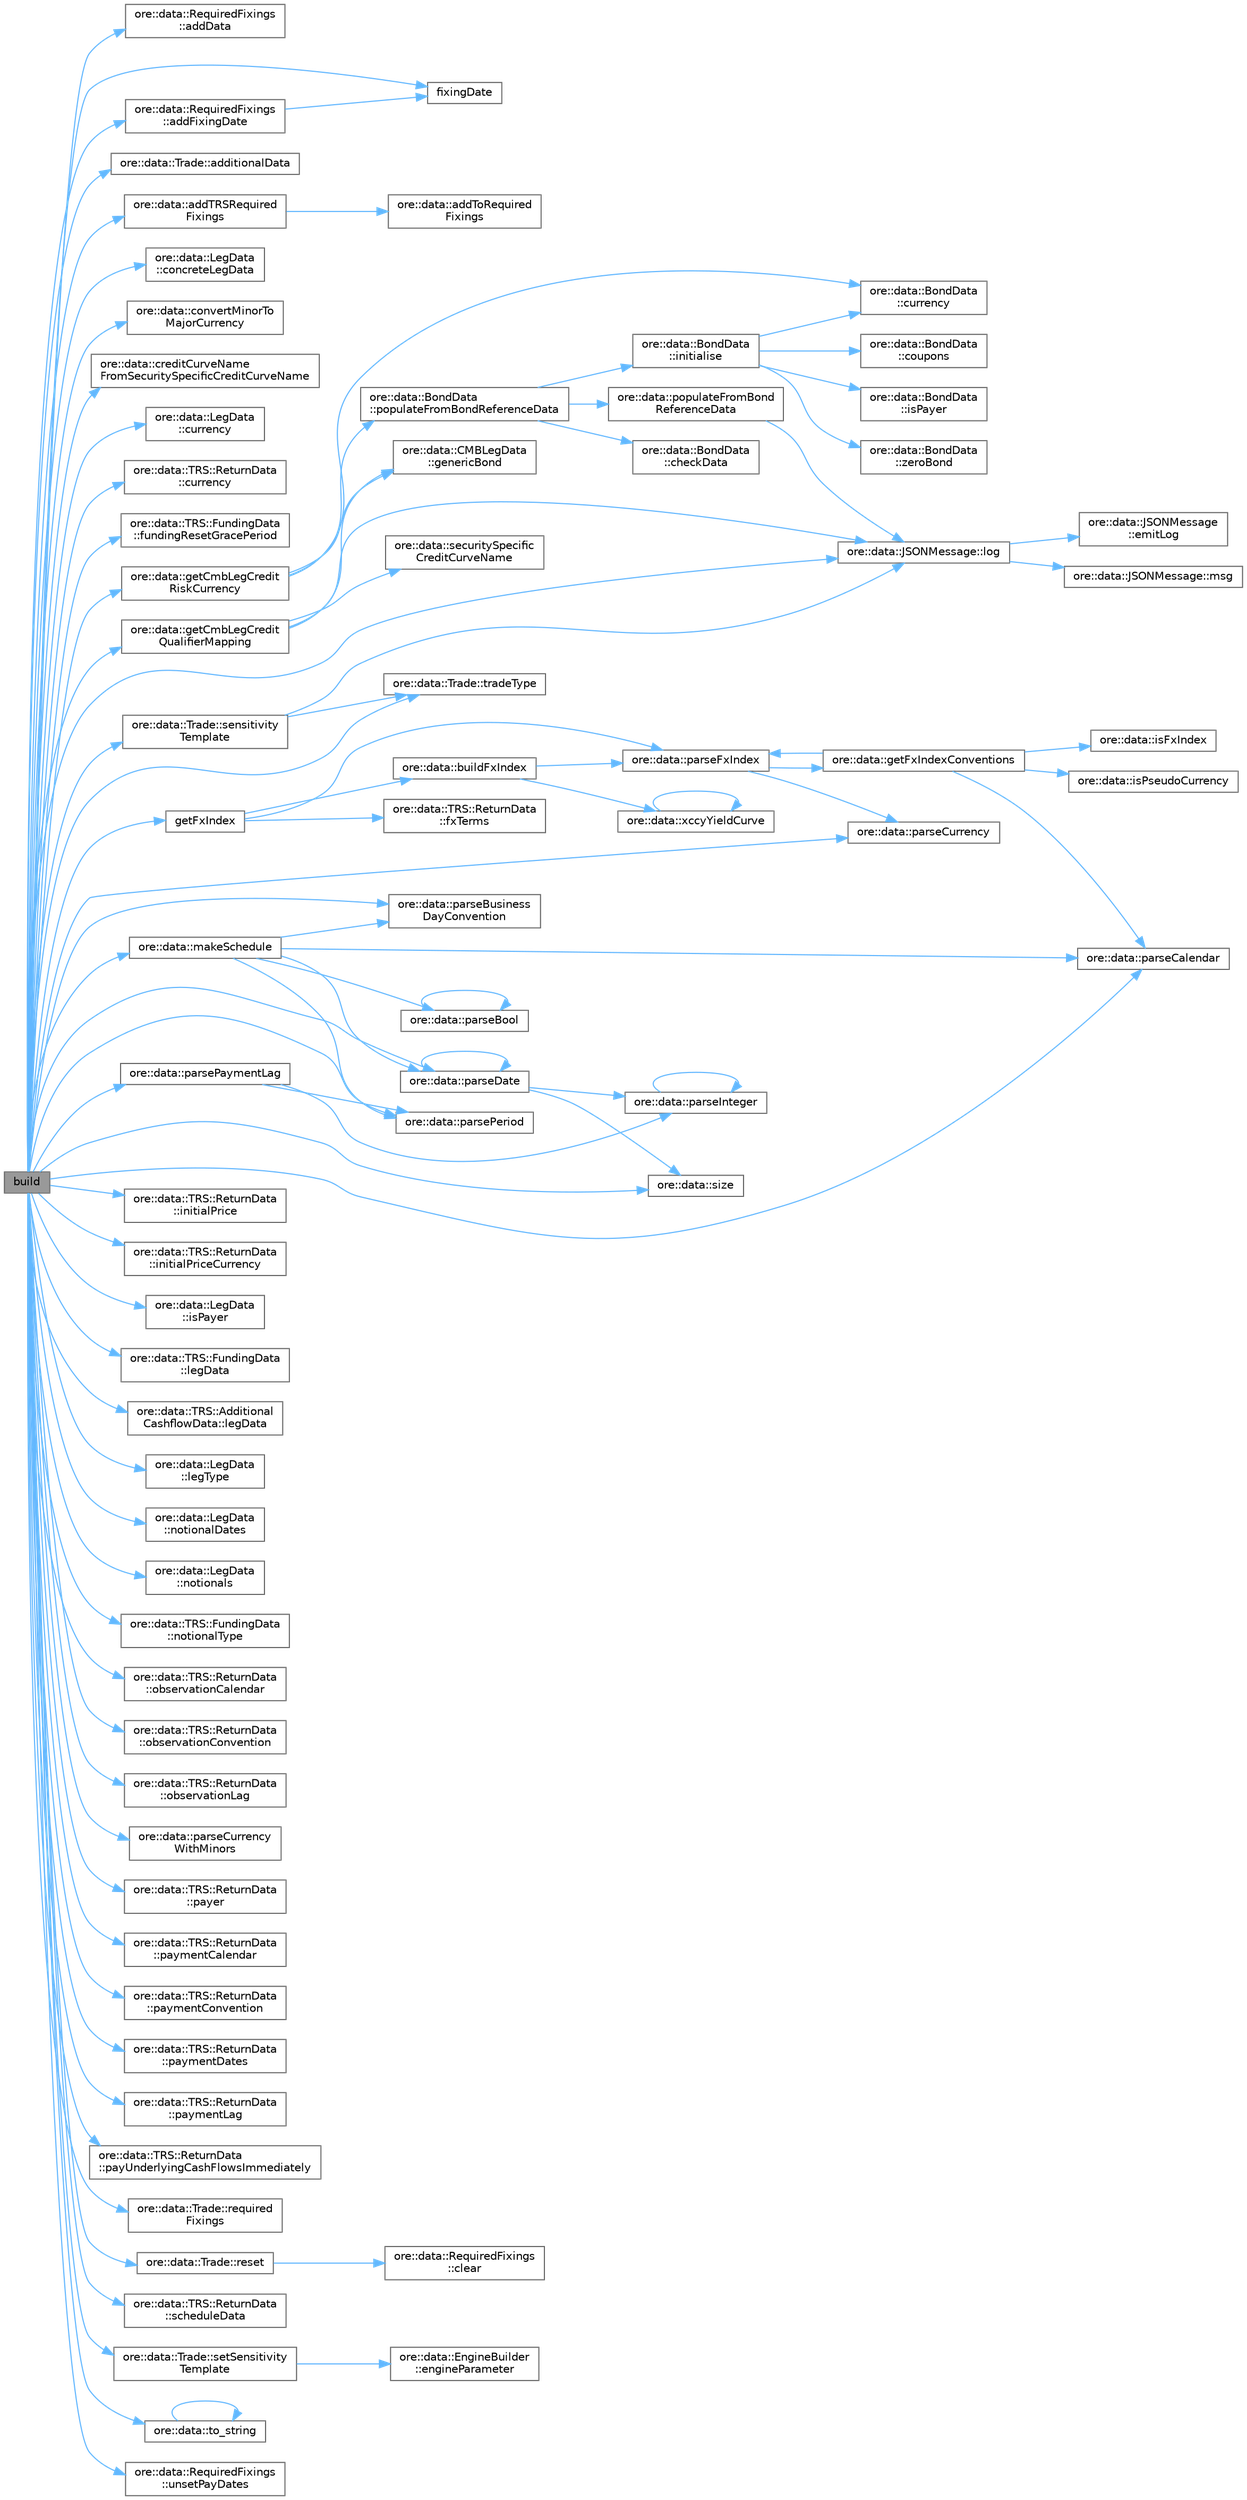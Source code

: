 digraph "build"
{
 // INTERACTIVE_SVG=YES
 // LATEX_PDF_SIZE
  bgcolor="transparent";
  edge [fontname=Helvetica,fontsize=10,labelfontname=Helvetica,labelfontsize=10];
  node [fontname=Helvetica,fontsize=10,shape=box,height=0.2,width=0.4];
  rankdir="LR";
  Node1 [label="build",height=0.2,width=0.4,color="gray40", fillcolor="grey60", style="filled", fontcolor="black",tooltip=" "];
  Node1 -> Node2 [color="steelblue1",style="solid"];
  Node2 [label="ore::data::RequiredFixings\l::addData",height=0.2,width=0.4,color="grey40", fillcolor="white", style="filled",URL="$classore_1_1data_1_1_required_fixings.html#a6239d4397d1d7eb1de886f13bdc8d9d4",tooltip=" "];
  Node1 -> Node3 [color="steelblue1",style="solid"];
  Node3 [label="ore::data::RequiredFixings\l::addFixingDate",height=0.2,width=0.4,color="grey40", fillcolor="white", style="filled",URL="$classore_1_1data_1_1_required_fixings.html#ab7dfe7e5dd7a3d8d8f67fc9096a3c57d",tooltip=" "];
  Node3 -> Node4 [color="steelblue1",style="solid"];
  Node4 [label="fixingDate",height=0.2,width=0.4,color="grey40", fillcolor="white", style="filled",URL="C:/dev/ORE/documentation/QuantExt/doc/quantext.tag$namespace_quant_ext_1_1_zero_inflation.html#a57de786c1c8988b6da9d354282b4b370",tooltip=" "];
  Node1 -> Node5 [color="steelblue1",style="solid"];
  Node5 [label="ore::data::Trade::additionalData",height=0.2,width=0.4,color="grey40", fillcolor="white", style="filled",URL="$classore_1_1data_1_1_trade.html#a919795b8329038a10d1c19250ce113a5",tooltip="returns all additional data returned by the trade once built"];
  Node1 -> Node6 [color="steelblue1",style="solid"];
  Node6 [label="ore::data::addTRSRequired\lFixings",height=0.2,width=0.4,color="grey40", fillcolor="white", style="filled",URL="$namespaceore_1_1data.html#acd1c7bcd9adcad34b44607537d06cd4e",tooltip=" "];
  Node6 -> Node7 [color="steelblue1",style="solid"];
  Node7 [label="ore::data::addToRequired\lFixings",height=0.2,width=0.4,color="grey40", fillcolor="white", style="filled",URL="$namespaceore_1_1data.html#a7453cd5f9e91b39da1712c6207aca462",tooltip=" "];
  Node1 -> Node8 [color="steelblue1",style="solid"];
  Node8 [label="ore::data::LegData\l::concreteLegData",height=0.2,width=0.4,color="grey40", fillcolor="white", style="filled",URL="$classore_1_1data_1_1_leg_data.html#addf7fbf413fc9870bf7c88a4b3904f3c",tooltip=" "];
  Node1 -> Node9 [color="steelblue1",style="solid"];
  Node9 [label="ore::data::convertMinorTo\lMajorCurrency",height=0.2,width=0.4,color="grey40", fillcolor="white", style="filled",URL="$group__utilities.html#ga63a24b69574b9f0dc9f49cddbcaa242e",tooltip="Convert a value from a minor ccy to major."];
  Node1 -> Node10 [color="steelblue1",style="solid"];
  Node10 [label="ore::data::creditCurveName\lFromSecuritySpecificCreditCurveName",height=0.2,width=0.4,color="grey40", fillcolor="white", style="filled",URL="$namespaceore_1_1data.html#a2806a7113af9a0820d45a82e920ed182",tooltip=" "];
  Node1 -> Node11 [color="steelblue1",style="solid"];
  Node11 [label="ore::data::LegData\l::currency",height=0.2,width=0.4,color="grey40", fillcolor="white", style="filled",URL="$classore_1_1data_1_1_leg_data.html#a14dac022d83c5fa9597e6344199a41b6",tooltip=" "];
  Node1 -> Node12 [color="steelblue1",style="solid"];
  Node12 [label="ore::data::TRS::ReturnData\l::currency",height=0.2,width=0.4,color="grey40", fillcolor="white", style="filled",URL="$classore_1_1data_1_1_t_r_s_1_1_return_data.html#a2308ac047ded968a38adfe56f4134813",tooltip=" "];
  Node1 -> Node4 [color="steelblue1",style="solid"];
  Node1 -> Node13 [color="steelblue1",style="solid"];
  Node13 [label="ore::data::TRS::FundingData\l::fundingResetGracePeriod",height=0.2,width=0.4,color="grey40", fillcolor="white", style="filled",URL="$classore_1_1data_1_1_t_r_s_1_1_funding_data.html#af81b4d8b5df761de592c0d466438dd5a",tooltip=" "];
  Node1 -> Node14 [color="steelblue1",style="solid"];
  Node14 [label="ore::data::getCmbLegCredit\lQualifierMapping",height=0.2,width=0.4,color="grey40", fillcolor="white", style="filled",URL="$namespaceore_1_1data.html#a4e852631c6c34458c25d3ed7d116a0d8",tooltip=" "];
  Node14 -> Node15 [color="steelblue1",style="solid"];
  Node15 [label="ore::data::CMBLegData\l::genericBond",height=0.2,width=0.4,color="grey40", fillcolor="white", style="filled",URL="$classore_1_1data_1_1_c_m_b_leg_data.html#a4bec23128f2758d4436034327fbce29d",tooltip=" "];
  Node14 -> Node16 [color="steelblue1",style="solid"];
  Node16 [label="ore::data::JSONMessage::log",height=0.2,width=0.4,color="grey40", fillcolor="white", style="filled",URL="$classore_1_1data_1_1_j_s_o_n_message.html#a5e21eca2668ed948bdc409b19a78e5bb",tooltip="generate Boost log record to pass to corresponding sinks"];
  Node16 -> Node17 [color="steelblue1",style="solid"];
  Node17 [label="ore::data::JSONMessage\l::emitLog",height=0.2,width=0.4,color="grey40", fillcolor="white", style="filled",URL="$classore_1_1data_1_1_j_s_o_n_message.html#a6a9077605df871e6e961dd0099645b35",tooltip="generate Boost log record - this method is called by log()"];
  Node16 -> Node18 [color="steelblue1",style="solid"];
  Node18 [label="ore::data::JSONMessage::msg",height=0.2,width=0.4,color="grey40", fillcolor="white", style="filled",URL="$classore_1_1data_1_1_j_s_o_n_message.html#a39f83a0ab38c425a8844c8892b93d69e",tooltip="return a std::string for the log file"];
  Node14 -> Node19 [color="steelblue1",style="solid"];
  Node19 [label="ore::data::securitySpecific\lCreditCurveName",height=0.2,width=0.4,color="grey40", fillcolor="white", style="filled",URL="$namespaceore_1_1data.html#aede061bac0af9d192655e18cbfa547ee",tooltip=" "];
  Node1 -> Node20 [color="steelblue1",style="solid"];
  Node20 [label="ore::data::getCmbLegCredit\lRiskCurrency",height=0.2,width=0.4,color="grey40", fillcolor="white", style="filled",URL="$namespaceore_1_1data.html#acee5964eaee5c1e0fc440dc023c64bc1",tooltip=" "];
  Node20 -> Node21 [color="steelblue1",style="solid"];
  Node21 [label="ore::data::BondData\l::currency",height=0.2,width=0.4,color="grey40", fillcolor="white", style="filled",URL="$classore_1_1data_1_1_bond_data.html#a14dac022d83c5fa9597e6344199a41b6",tooltip=" "];
  Node20 -> Node15 [color="steelblue1",style="solid"];
  Node20 -> Node22 [color="steelblue1",style="solid"];
  Node22 [label="ore::data::BondData\l::populateFromBondReferenceData",height=0.2,width=0.4,color="grey40", fillcolor="white", style="filled",URL="$classore_1_1data_1_1_bond_data.html#a3fe7607641308a7e92896f33818e2327",tooltip="populate data from reference datum and check data for completeness"];
  Node22 -> Node23 [color="steelblue1",style="solid"];
  Node23 [label="ore::data::BondData\l::checkData",height=0.2,width=0.4,color="grey40", fillcolor="white", style="filled",URL="$classore_1_1data_1_1_bond_data.html#aedc5f6df51431b1e9646155e79afffc5",tooltip="check data for completeness"];
  Node22 -> Node24 [color="steelblue1",style="solid"];
  Node24 [label="ore::data::BondData\l::initialise",height=0.2,width=0.4,color="grey40", fillcolor="white", style="filled",URL="$classore_1_1data_1_1_bond_data.html#a18abf8b19283101238a77c9e6865b673",tooltip=" "];
  Node24 -> Node25 [color="steelblue1",style="solid"];
  Node25 [label="ore::data::BondData\l::coupons",height=0.2,width=0.4,color="grey40", fillcolor="white", style="filled",URL="$classore_1_1data_1_1_bond_data.html#a3d8db715d9a2d0185987be6586b6da90",tooltip=" "];
  Node24 -> Node21 [color="steelblue1",style="solid"];
  Node24 -> Node26 [color="steelblue1",style="solid"];
  Node26 [label="ore::data::BondData\l::isPayer",height=0.2,width=0.4,color="grey40", fillcolor="white", style="filled",URL="$classore_1_1data_1_1_bond_data.html#a49d5ef4ecab600807fc919eb14ba3513",tooltip=" "];
  Node24 -> Node27 [color="steelblue1",style="solid"];
  Node27 [label="ore::data::BondData\l::zeroBond",height=0.2,width=0.4,color="grey40", fillcolor="white", style="filled",URL="$classore_1_1data_1_1_bond_data.html#a1133ea9e816167481beee5fec9bbc418",tooltip=" "];
  Node22 -> Node28 [color="steelblue1",style="solid"];
  Node28 [label="ore::data::populateFromBond\lReferenceData",height=0.2,width=0.4,color="grey40", fillcolor="white", style="filled",URL="$namespaceore_1_1data.html#ac1445af709e015c19b2136c63d9b8d88",tooltip="Populate bond data from name and ReferenceDataManager."];
  Node28 -> Node16 [color="steelblue1",style="solid"];
  Node1 -> Node29 [color="steelblue1",style="solid"];
  Node29 [label="getFxIndex",height=0.2,width=0.4,color="grey40", fillcolor="white", style="filled",URL="$classore_1_1data_1_1_t_r_s.html#a17c52770813ed95c459d58cf70d87051",tooltip=" "];
  Node29 -> Node30 [color="steelblue1",style="solid"];
  Node30 [label="ore::data::buildFxIndex",height=0.2,width=0.4,color="grey40", fillcolor="white", style="filled",URL="$namespaceore_1_1data.html#ae313b95f8a3ab32f9ef5fbb83ac3254f",tooltip=" "];
  Node30 -> Node31 [color="steelblue1",style="solid"];
  Node31 [label="ore::data::parseFxIndex",height=0.2,width=0.4,color="grey40", fillcolor="white", style="filled",URL="$group__utilities.html#ga4c161c978377952d86a509a855e564b6",tooltip="Convert std::string to QuantExt::FxIndex."];
  Node31 -> Node32 [color="steelblue1",style="solid"];
  Node32 [label="ore::data::getFxIndexConventions",height=0.2,width=0.4,color="grey40", fillcolor="white", style="filled",URL="$namespaceore_1_1data.html#a924eb5d1881d31c82ac8abbdc15a5027",tooltip=" "];
  Node32 -> Node33 [color="steelblue1",style="solid"];
  Node33 [label="ore::data::isFxIndex",height=0.2,width=0.4,color="grey40", fillcolor="white", style="filled",URL="$namespaceore_1_1data.html#a123e19b0fac4f5124a8c26bad300de0e",tooltip=" "];
  Node32 -> Node34 [color="steelblue1",style="solid"];
  Node34 [label="ore::data::isPseudoCurrency",height=0.2,width=0.4,color="grey40", fillcolor="white", style="filled",URL="$group__utilities.html#gac0cf10eef45b9d706e29e7eb2ddddc90",tooltip="check for pseudo currency = precious metal or crypto currency *‍/"];
  Node32 -> Node35 [color="steelblue1",style="solid"];
  Node35 [label="ore::data::parseCalendar",height=0.2,width=0.4,color="grey40", fillcolor="white", style="filled",URL="$group__utilities.html#ga0f72d6fcccae10a674bdcd5095200f14",tooltip="Convert text to QuantLib::Calendar."];
  Node32 -> Node31 [color="steelblue1",style="solid"];
  Node31 -> Node36 [color="steelblue1",style="solid"];
  Node36 [label="ore::data::parseCurrency",height=0.2,width=0.4,color="grey40", fillcolor="white", style="filled",URL="$group__utilities.html#ga6e9e781a58e78200301c76161589fc7b",tooltip="Convert text to QuantLib::Currency."];
  Node30 -> Node37 [color="steelblue1",style="solid"];
  Node37 [label="ore::data::xccyYieldCurve",height=0.2,width=0.4,color="grey40", fillcolor="white", style="filled",URL="$namespaceore_1_1data.html#a02864b97f8a5f61c74d6b78ca65d7c30",tooltip=" "];
  Node37 -> Node37 [color="steelblue1",style="solid"];
  Node29 -> Node38 [color="steelblue1",style="solid"];
  Node38 [label="ore::data::TRS::ReturnData\l::fxTerms",height=0.2,width=0.4,color="grey40", fillcolor="white", style="filled",URL="$classore_1_1data_1_1_t_r_s_1_1_return_data.html#a2cdfb9b4eb90f45daabf7b577527a835",tooltip=" "];
  Node29 -> Node31 [color="steelblue1",style="solid"];
  Node1 -> Node39 [color="steelblue1",style="solid"];
  Node39 [label="ore::data::TRS::ReturnData\l::initialPrice",height=0.2,width=0.4,color="grey40", fillcolor="white", style="filled",URL="$classore_1_1data_1_1_t_r_s_1_1_return_data.html#af290f6a25b047b7fad48cca21b3a9142",tooltip=" "];
  Node1 -> Node40 [color="steelblue1",style="solid"];
  Node40 [label="ore::data::TRS::ReturnData\l::initialPriceCurrency",height=0.2,width=0.4,color="grey40", fillcolor="white", style="filled",URL="$classore_1_1data_1_1_t_r_s_1_1_return_data.html#a450669c506d695fecdb8b124d827916d",tooltip=" "];
  Node1 -> Node41 [color="steelblue1",style="solid"];
  Node41 [label="ore::data::LegData\l::isPayer",height=0.2,width=0.4,color="grey40", fillcolor="white", style="filled",URL="$classore_1_1data_1_1_leg_data.html#a49d5ef4ecab600807fc919eb14ba3513",tooltip=" "];
  Node1 -> Node42 [color="steelblue1",style="solid"];
  Node42 [label="ore::data::TRS::FundingData\l::legData",height=0.2,width=0.4,color="grey40", fillcolor="white", style="filled",URL="$classore_1_1data_1_1_t_r_s_1_1_funding_data.html#aac930a0dd75ad2cb47dac29e04b9052b",tooltip=" "];
  Node1 -> Node43 [color="steelblue1",style="solid"];
  Node43 [label="ore::data::TRS::Additional\lCashflowData::legData",height=0.2,width=0.4,color="grey40", fillcolor="white", style="filled",URL="$classore_1_1data_1_1_t_r_s_1_1_additional_cashflow_data.html#aae7b9cbb78472588824daaf6d7ea932c",tooltip=" "];
  Node1 -> Node44 [color="steelblue1",style="solid"];
  Node44 [label="ore::data::LegData\l::legType",height=0.2,width=0.4,color="grey40", fillcolor="white", style="filled",URL="$classore_1_1data_1_1_leg_data.html#a81b9d9c795e1f72812f0da9b14382f4a",tooltip=" "];
  Node1 -> Node16 [color="steelblue1",style="solid"];
  Node1 -> Node45 [color="steelblue1",style="solid"];
  Node45 [label="ore::data::makeSchedule",height=0.2,width=0.4,color="grey40", fillcolor="white", style="filled",URL="$namespaceore_1_1data.html#af158e922cf963a59228878344ca5858d",tooltip=" "];
  Node45 -> Node46 [color="steelblue1",style="solid"];
  Node46 [label="ore::data::parseBool",height=0.2,width=0.4,color="grey40", fillcolor="white", style="filled",URL="$group__utilities.html#ga94621f11193864fa1338296232dc5be9",tooltip="Convert text to bool."];
  Node46 -> Node46 [color="steelblue1",style="solid"];
  Node45 -> Node47 [color="steelblue1",style="solid"];
  Node47 [label="ore::data::parseBusiness\lDayConvention",height=0.2,width=0.4,color="grey40", fillcolor="white", style="filled",URL="$group__utilities.html#ga86adcf55f91e340ff40783964666e732",tooltip="Convert text to QuantLib::BusinessDayConvention."];
  Node45 -> Node35 [color="steelblue1",style="solid"];
  Node45 -> Node48 [color="steelblue1",style="solid"];
  Node48 [label="ore::data::parseDate",height=0.2,width=0.4,color="grey40", fillcolor="white", style="filled",URL="$group__utilities.html#ga59b5fdda574d90facae95dec2d13040d",tooltip="Convert std::string to QuantLib::Date."];
  Node48 -> Node48 [color="steelblue1",style="solid"];
  Node48 -> Node49 [color="steelblue1",style="solid"];
  Node49 [label="ore::data::parseInteger",height=0.2,width=0.4,color="grey40", fillcolor="white", style="filled",URL="$group__utilities.html#gaecd67eda4fb5f4859bb8f6d383547721",tooltip="Convert text to QuantLib::Integer."];
  Node49 -> Node49 [color="steelblue1",style="solid"];
  Node48 -> Node50 [color="steelblue1",style="solid"];
  Node50 [label="ore::data::size",height=0.2,width=0.4,color="grey40", fillcolor="white", style="filled",URL="$namespaceore_1_1data.html#a777e216dee6069b548bb87da7152699e",tooltip=" "];
  Node45 -> Node51 [color="steelblue1",style="solid"];
  Node51 [label="ore::data::parsePeriod",height=0.2,width=0.4,color="grey40", fillcolor="white", style="filled",URL="$group__utilities.html#ga8e0623e2cb01e250e9cfec4619256208",tooltip="Convert text to QuantLib::Period."];
  Node1 -> Node52 [color="steelblue1",style="solid"];
  Node52 [label="ore::data::LegData\l::notionalDates",height=0.2,width=0.4,color="grey40", fillcolor="white", style="filled",URL="$classore_1_1data_1_1_leg_data.html#abd26119812c01bdf2f2bb7a4e44e3fc8",tooltip=" "];
  Node1 -> Node53 [color="steelblue1",style="solid"];
  Node53 [label="ore::data::LegData\l::notionals",height=0.2,width=0.4,color="grey40", fillcolor="white", style="filled",URL="$classore_1_1data_1_1_leg_data.html#ae2ab29deb3c2023559ce9413f534ba1f",tooltip=" "];
  Node1 -> Node54 [color="steelblue1",style="solid"];
  Node54 [label="ore::data::TRS::FundingData\l::notionalType",height=0.2,width=0.4,color="grey40", fillcolor="white", style="filled",URL="$classore_1_1data_1_1_t_r_s_1_1_funding_data.html#a4cc2be66702b46abab2497f848ab6514",tooltip=" "];
  Node1 -> Node55 [color="steelblue1",style="solid"];
  Node55 [label="ore::data::TRS::ReturnData\l::observationCalendar",height=0.2,width=0.4,color="grey40", fillcolor="white", style="filled",URL="$classore_1_1data_1_1_t_r_s_1_1_return_data.html#a6920b33309b4072b8386f0afd72d26fd",tooltip=" "];
  Node1 -> Node56 [color="steelblue1",style="solid"];
  Node56 [label="ore::data::TRS::ReturnData\l::observationConvention",height=0.2,width=0.4,color="grey40", fillcolor="white", style="filled",URL="$classore_1_1data_1_1_t_r_s_1_1_return_data.html#a0cd791b37633c07664ff09cf71271a74",tooltip=" "];
  Node1 -> Node57 [color="steelblue1",style="solid"];
  Node57 [label="ore::data::TRS::ReturnData\l::observationLag",height=0.2,width=0.4,color="grey40", fillcolor="white", style="filled",URL="$classore_1_1data_1_1_t_r_s_1_1_return_data.html#a869fd5c9cdf5353e90ef31a070836c41",tooltip=" "];
  Node1 -> Node47 [color="steelblue1",style="solid"];
  Node1 -> Node35 [color="steelblue1",style="solid"];
  Node1 -> Node36 [color="steelblue1",style="solid"];
  Node1 -> Node58 [color="steelblue1",style="solid"];
  Node58 [label="ore::data::parseCurrency\lWithMinors",height=0.2,width=0.4,color="grey40", fillcolor="white", style="filled",URL="$group__utilities.html#ga5816082aca07feca7ec905758bd09392",tooltip="Convert text to QuantLib::Currency."];
  Node1 -> Node48 [color="steelblue1",style="solid"];
  Node1 -> Node59 [color="steelblue1",style="solid"];
  Node59 [label="ore::data::parsePaymentLag",height=0.2,width=0.4,color="grey40", fillcolor="white", style="filled",URL="$group__utilities.html#gaaccd32117e7bb7cbec793de579976cc8",tooltip="Convert text to PaymentLag."];
  Node59 -> Node49 [color="steelblue1",style="solid"];
  Node59 -> Node51 [color="steelblue1",style="solid"];
  Node1 -> Node51 [color="steelblue1",style="solid"];
  Node1 -> Node60 [color="steelblue1",style="solid"];
  Node60 [label="ore::data::TRS::ReturnData\l::payer",height=0.2,width=0.4,color="grey40", fillcolor="white", style="filled",URL="$classore_1_1data_1_1_t_r_s_1_1_return_data.html#afd6a4271b6500f5a0a4edbbec4e557c0",tooltip=" "];
  Node1 -> Node61 [color="steelblue1",style="solid"];
  Node61 [label="ore::data::TRS::ReturnData\l::paymentCalendar",height=0.2,width=0.4,color="grey40", fillcolor="white", style="filled",URL="$classore_1_1data_1_1_t_r_s_1_1_return_data.html#a81cf302909f17b20d114e6cea0cb5732",tooltip=" "];
  Node1 -> Node62 [color="steelblue1",style="solid"];
  Node62 [label="ore::data::TRS::ReturnData\l::paymentConvention",height=0.2,width=0.4,color="grey40", fillcolor="white", style="filled",URL="$classore_1_1data_1_1_t_r_s_1_1_return_data.html#aa7b603719d381ac21e7d1fab92e09f73",tooltip=" "];
  Node1 -> Node63 [color="steelblue1",style="solid"];
  Node63 [label="ore::data::TRS::ReturnData\l::paymentDates",height=0.2,width=0.4,color="grey40", fillcolor="white", style="filled",URL="$classore_1_1data_1_1_t_r_s_1_1_return_data.html#a1b61fcc798ad8e5308118cc1bf001649",tooltip=" "];
  Node1 -> Node64 [color="steelblue1",style="solid"];
  Node64 [label="ore::data::TRS::ReturnData\l::paymentLag",height=0.2,width=0.4,color="grey40", fillcolor="white", style="filled",URL="$classore_1_1data_1_1_t_r_s_1_1_return_data.html#a9d9889314b36a974a5e77cca3f3ef492",tooltip=" "];
  Node1 -> Node65 [color="steelblue1",style="solid"];
  Node65 [label="ore::data::TRS::ReturnData\l::payUnderlyingCashFlowsImmediately",height=0.2,width=0.4,color="grey40", fillcolor="white", style="filled",URL="$classore_1_1data_1_1_t_r_s_1_1_return_data.html#a5f0a2ef62b9fffa944ccee79c882d2da",tooltip=" "];
  Node1 -> Node66 [color="steelblue1",style="solid"];
  Node66 [label="ore::data::Trade::required\lFixings",height=0.2,width=0.4,color="grey40", fillcolor="white", style="filled",URL="$classore_1_1data_1_1_trade.html#a744ff35f753c0dbbcf34d0ede282a8eb",tooltip=" "];
  Node1 -> Node67 [color="steelblue1",style="solid"];
  Node67 [label="ore::data::Trade::reset",height=0.2,width=0.4,color="grey40", fillcolor="white", style="filled",URL="$classore_1_1data_1_1_trade.html#ad20897c5c8bd47f5d4005989bead0e55",tooltip="Reset trade, clear all base class data. This does not reset accumulated timings for this trade."];
  Node67 -> Node68 [color="steelblue1",style="solid"];
  Node68 [label="ore::data::RequiredFixings\l::clear",height=0.2,width=0.4,color="grey40", fillcolor="white", style="filled",URL="$classore_1_1data_1_1_required_fixings.html#ac8bb3912a3ce86b15842e79d0b421204",tooltip=" "];
  Node1 -> Node69 [color="steelblue1",style="solid"];
  Node69 [label="ore::data::TRS::ReturnData\l::scheduleData",height=0.2,width=0.4,color="grey40", fillcolor="white", style="filled",URL="$classore_1_1data_1_1_t_r_s_1_1_return_data.html#a355b9b7c48c29f9af6e5ba4aca69f6c9",tooltip=" "];
  Node1 -> Node70 [color="steelblue1",style="solid"];
  Node70 [label="ore::data::Trade::sensitivity\lTemplate",height=0.2,width=0.4,color="grey40", fillcolor="white", style="filled",URL="$classore_1_1data_1_1_trade.html#a0f8dab580626fda80cf858adbd7a8ff1",tooltip=" "];
  Node70 -> Node16 [color="steelblue1",style="solid"];
  Node70 -> Node71 [color="steelblue1",style="solid"];
  Node71 [label="ore::data::Trade::tradeType",height=0.2,width=0.4,color="grey40", fillcolor="white", style="filled",URL="$classore_1_1data_1_1_trade.html#aec03b18fc42a659e6dca829a82659809",tooltip=" "];
  Node1 -> Node72 [color="steelblue1",style="solid"];
  Node72 [label="ore::data::Trade::setSensitivity\lTemplate",height=0.2,width=0.4,color="grey40", fillcolor="white", style="filled",URL="$classore_1_1data_1_1_trade.html#a788e0abfac5089ac015b7d71dbda25e3",tooltip=" "];
  Node72 -> Node73 [color="steelblue1",style="solid"];
  Node73 [label="ore::data::EngineBuilder\l::engineParameter",height=0.2,width=0.4,color="grey40", fillcolor="white", style="filled",URL="$classore_1_1data_1_1_engine_builder.html#a9d7654707f3b935dcf6a7b19df70c085",tooltip=" "];
  Node1 -> Node50 [color="steelblue1",style="solid"];
  Node1 -> Node74 [color="steelblue1",style="solid"];
  Node74 [label="ore::data::to_string",height=0.2,width=0.4,color="grey40", fillcolor="white", style="filled",URL="$namespaceore_1_1data.html#a86651dfeb5c18ee891f7a4734d8cf455",tooltip=" "];
  Node74 -> Node74 [color="steelblue1",style="solid"];
  Node1 -> Node71 [color="steelblue1",style="solid"];
  Node1 -> Node75 [color="steelblue1",style="solid"];
  Node75 [label="ore::data::RequiredFixings\l::unsetPayDates",height=0.2,width=0.4,color="grey40", fillcolor="white", style="filled",URL="$classore_1_1data_1_1_required_fixings.html#a497f63080ba1d28c0cd0d23a9f2f81d5",tooltip=" "];
}
